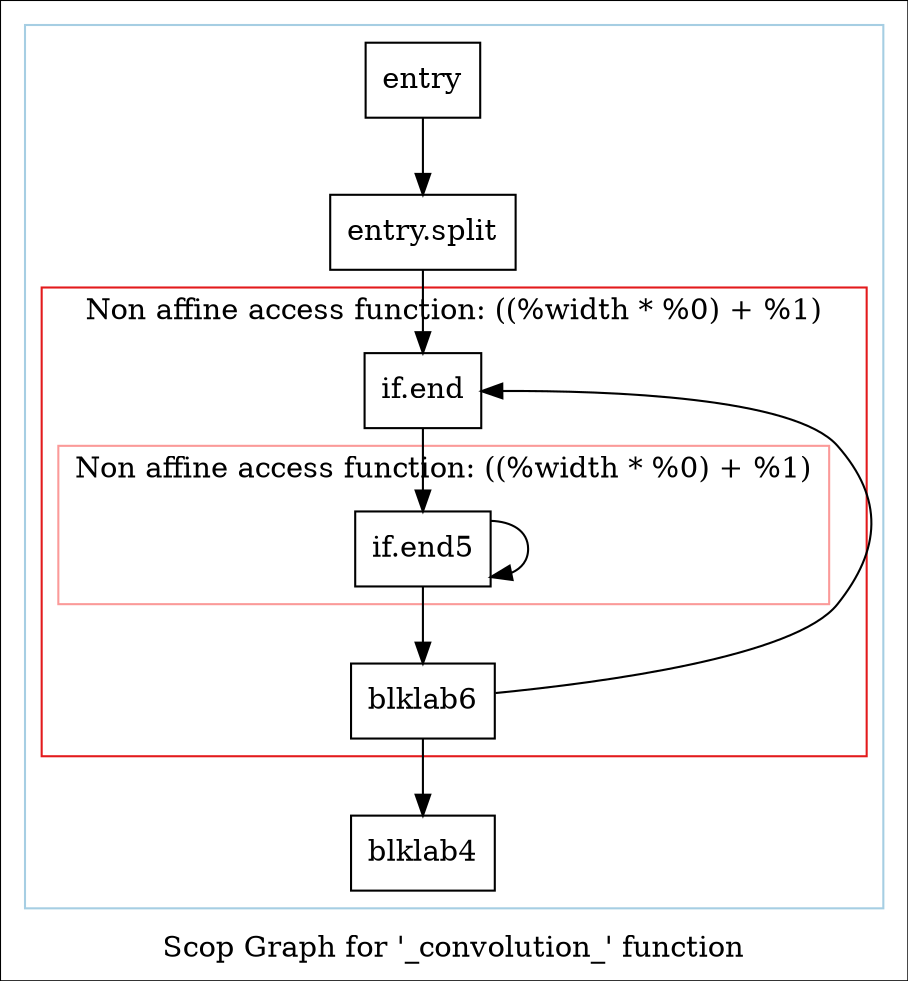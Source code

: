 digraph "Scop Graph for '_convolution_' function" {
	label="Scop Graph for '_convolution_' function";

	Node0xc0e9d40 [shape=record,label="{entry}"];
	Node0xc0e9d40 -> Node0xc0e9e00;
	Node0xc0e9e00 [shape=record,label="{entry.split}"];
	Node0xc0e9e00 -> Node0xc0da220;
	Node0xc0da220 [shape=record,label="{if.end}"];
	Node0xc0da220 -> Node0xc1383b0;
	Node0xc1383b0 [shape=record,label="{if.end5}"];
	Node0xc1383b0 -> Node0xc115e90;
	Node0xc1383b0 -> Node0xc1383b0[constraint=false];
	Node0xc115e90 [shape=record,label="{blklab6}"];
	Node0xc115e90 -> Node0xc1486a0;
	Node0xc115e90 -> Node0xc0da220[constraint=false];
	Node0xc1486a0 [shape=record,label="{blklab4}"];
	colorscheme = "paired12"
        subgraph cluster_0xc0f5470 {
          label = "";
          style = solid;
          color = 1
          subgraph cluster_0xc134f00 {
            label = "Non affine access function: ((%width * %0) + %1)";
            style = solid;
            color = 6
            subgraph cluster_0xc0eb6c0 {
              label = "Non affine access function: ((%width * %0) + %1)";
              style = solid;
              color = 5
              Node0xc1383b0;
            }
            Node0xc0da220;
            Node0xc115e90;
          }
          Node0xc0e9d40;
          Node0xc0e9e00;
          Node0xc1486a0;
        }
}
